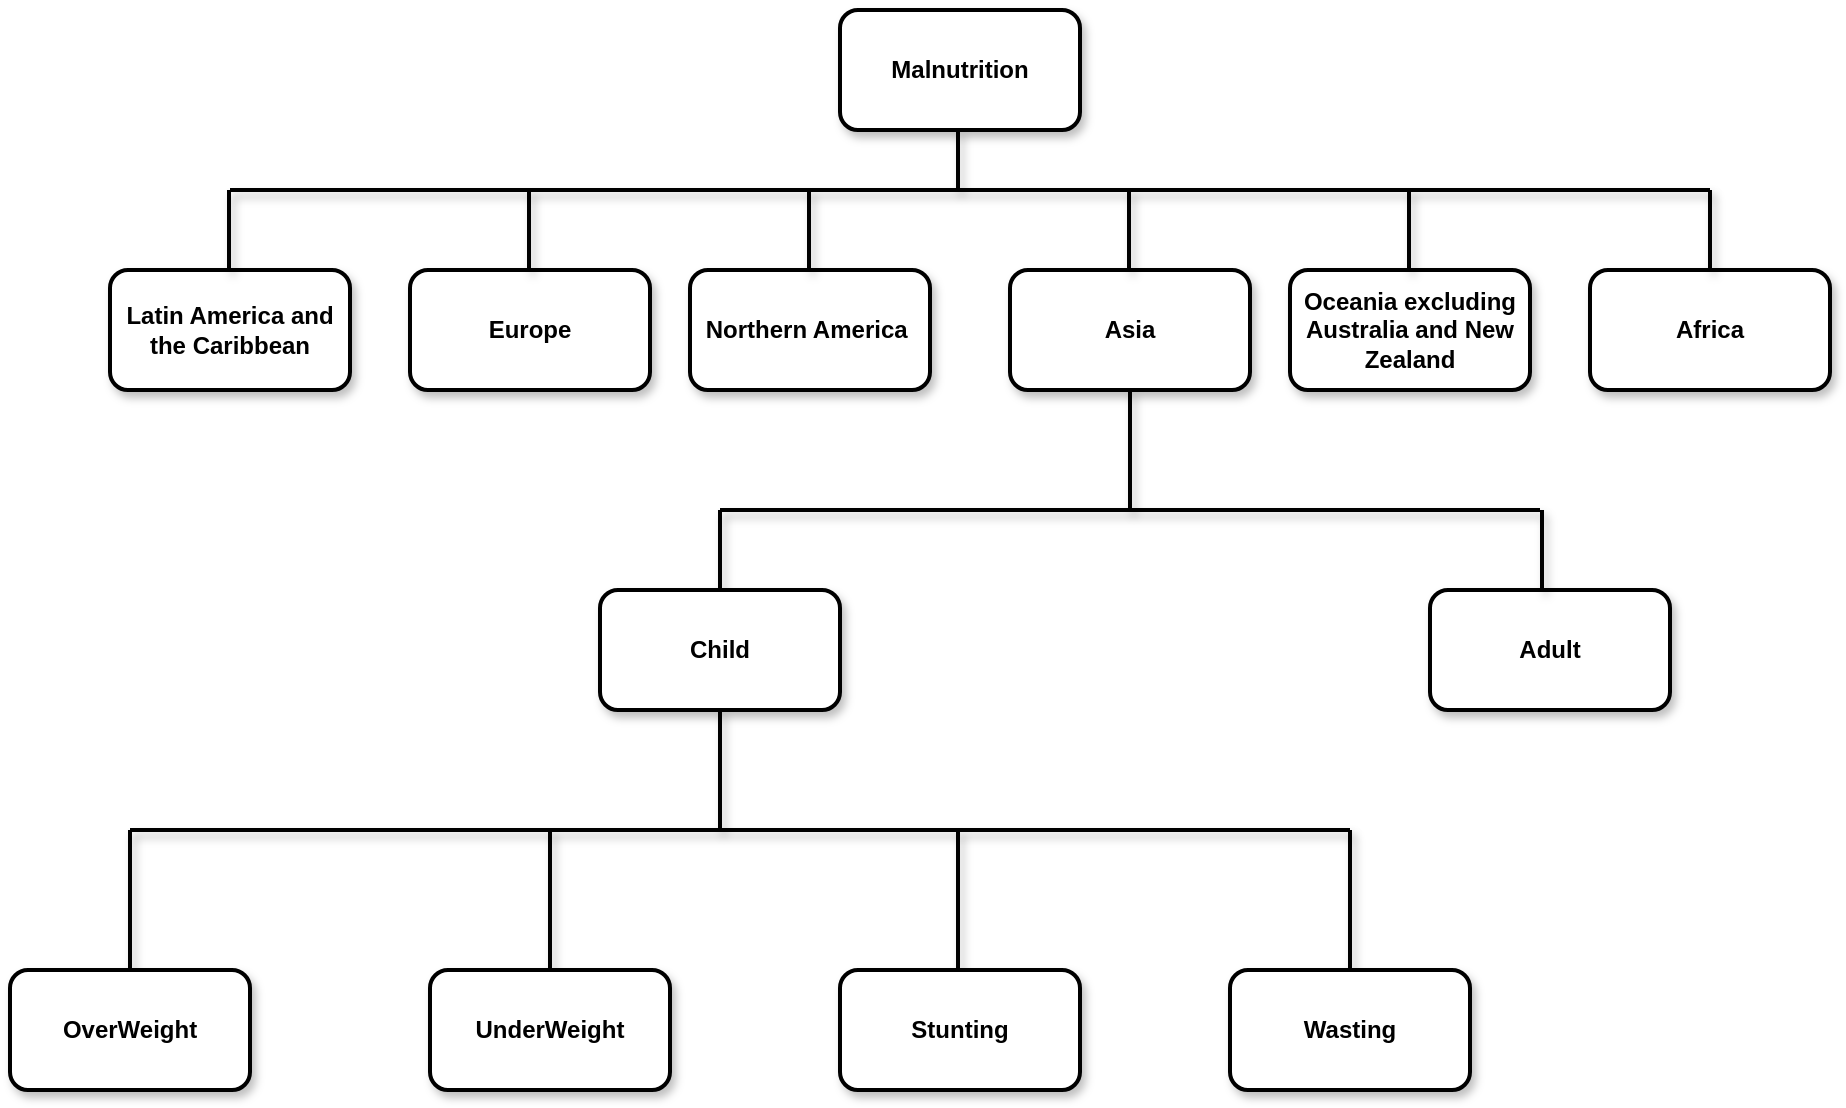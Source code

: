 <mxfile version="20.5.3" type="device"><diagram id="6ywEtYJOFZv5GU9Wgrpt" name="Page-1"><mxGraphModel dx="1179" dy="643" grid="1" gridSize="10" guides="1" tooltips="1" connect="1" arrows="1" fold="1" page="1" pageScale="1" pageWidth="1100" pageHeight="1700" math="0" shadow="0"><root><mxCell id="0"/><mxCell id="1" parent="0"/><mxCell id="dNcIsuiRC8BNT7WpKhHP-1" value="Malnutrition" style="rounded=1;whiteSpace=wrap;html=1;strokeWidth=2;fontStyle=1;shadow=1;" parent="1" vertex="1"><mxGeometry x="455" y="80" width="120" height="60" as="geometry"/></mxCell><mxCell id="dNcIsuiRC8BNT7WpKhHP-2" value="" style="endArrow=none;html=1;rounded=0;strokeWidth=2;fontStyle=1;shadow=1;" parent="1" edge="1"><mxGeometry width="50" height="50" relative="1" as="geometry"><mxPoint x="514" y="170" as="sourcePoint"/><mxPoint x="514" y="140" as="targetPoint"/></mxGeometry></mxCell><mxCell id="dNcIsuiRC8BNT7WpKhHP-3" value="" style="endArrow=none;html=1;rounded=0;startArrow=none;strokeWidth=2;fontStyle=1;shadow=1;" parent="1" edge="1"><mxGeometry width="50" height="50" relative="1" as="geometry"><mxPoint x="150" y="170" as="sourcePoint"/><mxPoint x="890" y="170" as="targetPoint"/></mxGeometry></mxCell><mxCell id="dNcIsuiRC8BNT7WpKhHP-5" value="Asia" style="rounded=1;whiteSpace=wrap;html=1;strokeWidth=2;fontStyle=1;shadow=1;" parent="1" vertex="1"><mxGeometry x="540" y="210" width="120" height="60" as="geometry"/></mxCell><mxCell id="dNcIsuiRC8BNT7WpKhHP-6" value="&lt;div&gt;Africa&lt;/div&gt;" style="rounded=1;whiteSpace=wrap;html=1;strokeWidth=2;fontStyle=1;shadow=1;" parent="1" vertex="1"><mxGeometry x="830" y="210" width="120" height="60" as="geometry"/></mxCell><mxCell id="7jio8mI_xlbEnepV2YPO-2" value="" style="endArrow=none;html=1;rounded=0;strokeWidth=2;fontStyle=1;shadow=1;" parent="1" edge="1"><mxGeometry width="50" height="50" relative="1" as="geometry"><mxPoint x="890" y="210" as="sourcePoint"/><mxPoint x="890" y="170" as="targetPoint"/></mxGeometry></mxCell><mxCell id="2iCw8SZ6YUHl9ChksiSA-3" value="&lt;div&gt;Europe&lt;/div&gt;" style="rounded=1;whiteSpace=wrap;html=1;strokeWidth=2;fontStyle=1;shadow=1;" vertex="1" parent="1"><mxGeometry x="240" y="210" width="120" height="60" as="geometry"/></mxCell><mxCell id="2iCw8SZ6YUHl9ChksiSA-4" value="&lt;div&gt;Oceania excluding Australia and New Zealand&lt;/div&gt;" style="rounded=1;whiteSpace=wrap;html=1;strokeWidth=2;fontStyle=1;shadow=1;" vertex="1" parent="1"><mxGeometry x="680" y="210" width="120" height="60" as="geometry"/></mxCell><mxCell id="2iCw8SZ6YUHl9ChksiSA-5" value="&lt;div&gt;Latin America and the Caribbean&lt;/div&gt;" style="rounded=1;whiteSpace=wrap;html=1;strokeWidth=2;fontStyle=1;shadow=1;" vertex="1" parent="1"><mxGeometry x="90" y="210" width="120" height="60" as="geometry"/></mxCell><mxCell id="2iCw8SZ6YUHl9ChksiSA-6" value="&lt;div&gt;Northern America&amp;nbsp;&lt;/div&gt;" style="rounded=1;whiteSpace=wrap;html=1;strokeWidth=2;fontStyle=1;shadow=1;" vertex="1" parent="1"><mxGeometry x="380" y="210" width="120" height="60" as="geometry"/></mxCell><mxCell id="2iCw8SZ6YUHl9ChksiSA-7" value="" style="endArrow=none;html=1;rounded=0;strokeWidth=2;fontStyle=1;shadow=1;" edge="1" parent="1"><mxGeometry width="50" height="50" relative="1" as="geometry"><mxPoint x="739.5" y="210" as="sourcePoint"/><mxPoint x="739.5" y="170" as="targetPoint"/></mxGeometry></mxCell><mxCell id="2iCw8SZ6YUHl9ChksiSA-8" value="" style="endArrow=none;html=1;rounded=0;strokeWidth=2;fontStyle=1;shadow=1;" edge="1" parent="1"><mxGeometry width="50" height="50" relative="1" as="geometry"><mxPoint x="599.5" y="210" as="sourcePoint"/><mxPoint x="599.5" y="170" as="targetPoint"/></mxGeometry></mxCell><mxCell id="2iCw8SZ6YUHl9ChksiSA-9" value="" style="endArrow=none;html=1;rounded=0;strokeWidth=2;fontStyle=1;shadow=1;" edge="1" parent="1"><mxGeometry width="50" height="50" relative="1" as="geometry"><mxPoint x="439.5" y="210" as="sourcePoint"/><mxPoint x="439.5" y="170" as="targetPoint"/></mxGeometry></mxCell><mxCell id="2iCw8SZ6YUHl9ChksiSA-10" value="" style="endArrow=none;html=1;rounded=0;strokeWidth=2;fontStyle=1;shadow=1;" edge="1" parent="1"><mxGeometry width="50" height="50" relative="1" as="geometry"><mxPoint x="299.5" y="210" as="sourcePoint"/><mxPoint x="299.5" y="170" as="targetPoint"/></mxGeometry></mxCell><mxCell id="2iCw8SZ6YUHl9ChksiSA-14" value="" style="endArrow=none;html=1;rounded=0;entryX=0.5;entryY=1;entryDx=0;entryDy=0;strokeWidth=2;fontStyle=1;shadow=1;" edge="1" parent="1" target="dNcIsuiRC8BNT7WpKhHP-5"><mxGeometry width="50" height="50" relative="1" as="geometry"><mxPoint x="600" y="330" as="sourcePoint"/><mxPoint x="540" y="350" as="targetPoint"/></mxGeometry></mxCell><mxCell id="2iCw8SZ6YUHl9ChksiSA-21" value="" style="endArrow=none;html=1;rounded=0;strokeWidth=2;fontStyle=1;shadow=1;" edge="1" parent="1"><mxGeometry width="50" height="50" relative="1" as="geometry"><mxPoint x="150" y="170" as="sourcePoint"/><mxPoint x="150" y="170" as="targetPoint"/></mxGeometry></mxCell><mxCell id="2iCw8SZ6YUHl9ChksiSA-22" value="" style="endArrow=none;html=1;rounded=0;strokeWidth=2;fontStyle=1;shadow=1;" edge="1" parent="1"><mxGeometry width="50" height="50" relative="1" as="geometry"><mxPoint x="149.5" y="210" as="sourcePoint"/><mxPoint x="149.5" y="170" as="targetPoint"/></mxGeometry></mxCell><mxCell id="2iCw8SZ6YUHl9ChksiSA-23" value="" style="endArrow=none;html=1;rounded=0;strokeWidth=2;fontStyle=1;shadow=1;" edge="1" parent="1"><mxGeometry width="50" height="50" relative="1" as="geometry"><mxPoint x="805" y="330" as="sourcePoint"/><mxPoint x="395" y="330" as="targetPoint"/><Array as="points"><mxPoint x="715" y="330"/></Array></mxGeometry></mxCell><mxCell id="2iCw8SZ6YUHl9ChksiSA-24" value="" style="endArrow=none;html=1;rounded=0;startArrow=none;strokeWidth=2;fontStyle=1;shadow=1;" edge="1" parent="1" source="2iCw8SZ6YUHl9ChksiSA-17"><mxGeometry width="50" height="50" relative="1" as="geometry"><mxPoint x="395" y="410" as="sourcePoint"/><mxPoint x="395" y="330" as="targetPoint"/></mxGeometry></mxCell><mxCell id="2iCw8SZ6YUHl9ChksiSA-26" value="" style="endArrow=none;html=1;rounded=0;exitX=0.5;exitY=1;exitDx=0;exitDy=0;strokeWidth=2;fontStyle=1;shadow=1;" edge="1" parent="1" source="2iCw8SZ6YUHl9ChksiSA-17"><mxGeometry width="50" height="50" relative="1" as="geometry"><mxPoint x="390" y="480" as="sourcePoint"/><mxPoint x="395" y="490" as="targetPoint"/></mxGeometry></mxCell><mxCell id="2iCw8SZ6YUHl9ChksiSA-27" value="" style="endArrow=none;html=1;rounded=0;strokeWidth=2;fontStyle=1;shadow=1;" edge="1" parent="1"><mxGeometry width="50" height="50" relative="1" as="geometry"><mxPoint x="100" y="490" as="sourcePoint"/><mxPoint x="710" y="490" as="targetPoint"/></mxGeometry></mxCell><mxCell id="2iCw8SZ6YUHl9ChksiSA-28" value="" style="endArrow=none;html=1;rounded=0;strokeWidth=2;fontStyle=1;shadow=1;" edge="1" parent="1"><mxGeometry width="50" height="50" relative="1" as="geometry"><mxPoint x="100" y="490" as="sourcePoint"/><mxPoint x="100" y="560" as="targetPoint"/></mxGeometry></mxCell><mxCell id="2iCw8SZ6YUHl9ChksiSA-29" value="" style="endArrow=none;html=1;rounded=0;strokeWidth=2;fontStyle=1;shadow=1;" edge="1" parent="1"><mxGeometry width="50" height="50" relative="1" as="geometry"><mxPoint x="710" y="490" as="sourcePoint"/><mxPoint x="710" y="560" as="targetPoint"/></mxGeometry></mxCell><mxCell id="2iCw8SZ6YUHl9ChksiSA-30" value="" style="endArrow=none;html=1;rounded=0;strokeWidth=2;fontStyle=1;shadow=1;" edge="1" parent="1"><mxGeometry width="50" height="50" relative="1" as="geometry"><mxPoint x="310" y="490" as="sourcePoint"/><mxPoint x="310" y="560" as="targetPoint"/></mxGeometry></mxCell><mxCell id="2iCw8SZ6YUHl9ChksiSA-31" value="" style="endArrow=none;html=1;rounded=0;strokeWidth=2;fontStyle=1;shadow=1;" edge="1" parent="1"><mxGeometry width="50" height="50" relative="1" as="geometry"><mxPoint x="514" y="490" as="sourcePoint"/><mxPoint x="514" y="560" as="targetPoint"/></mxGeometry></mxCell><mxCell id="2iCw8SZ6YUHl9ChksiSA-32" value="OverWeight" style="rounded=1;whiteSpace=wrap;html=1;strokeWidth=2;fontStyle=1;shadow=1;" vertex="1" parent="1"><mxGeometry x="40" y="560" width="120" height="60" as="geometry"/></mxCell><mxCell id="2iCw8SZ6YUHl9ChksiSA-33" value="UnderWeight" style="rounded=1;whiteSpace=wrap;html=1;strokeWidth=2;fontStyle=1;shadow=1;" vertex="1" parent="1"><mxGeometry x="250" y="560" width="120" height="60" as="geometry"/></mxCell><mxCell id="2iCw8SZ6YUHl9ChksiSA-34" value="Stunting" style="rounded=1;whiteSpace=wrap;html=1;strokeWidth=2;fontStyle=1;shadow=1;" vertex="1" parent="1"><mxGeometry x="455" y="560" width="120" height="60" as="geometry"/></mxCell><mxCell id="2iCw8SZ6YUHl9ChksiSA-35" value="Wasting" style="rounded=1;whiteSpace=wrap;html=1;strokeWidth=2;fontStyle=1;shadow=1;" vertex="1" parent="1"><mxGeometry x="650" y="560" width="120" height="60" as="geometry"/></mxCell><mxCell id="2iCw8SZ6YUHl9ChksiSA-17" value="Child" style="rounded=1;whiteSpace=wrap;html=1;strokeWidth=2;fontStyle=1;shadow=1;" vertex="1" parent="1"><mxGeometry x="335" y="370" width="120" height="60" as="geometry"/></mxCell><mxCell id="2iCw8SZ6YUHl9ChksiSA-18" value="Adult" style="rounded=1;whiteSpace=wrap;html=1;strokeWidth=2;fontStyle=1;shadow=1;" vertex="1" parent="1"><mxGeometry x="750" y="370" width="120" height="60" as="geometry"/></mxCell><mxCell id="2iCw8SZ6YUHl9ChksiSA-40" value="" style="endArrow=none;html=1;rounded=0;exitX=0.5;exitY=0;exitDx=0;exitDy=0;strokeWidth=2;fontStyle=1;shadow=1;" edge="1" parent="1"><mxGeometry width="50" height="50" relative="1" as="geometry"><mxPoint x="806" y="370" as="sourcePoint"/><mxPoint x="806" y="330" as="targetPoint"/></mxGeometry></mxCell></root></mxGraphModel></diagram></mxfile>